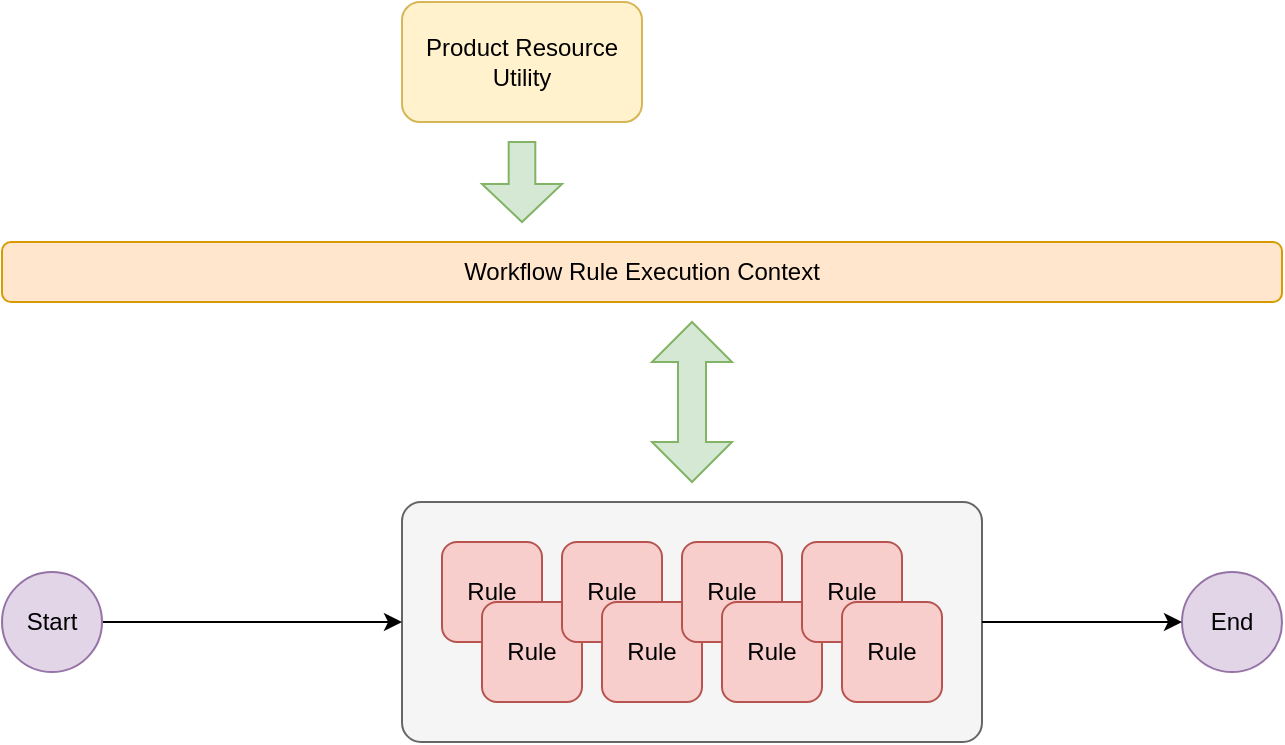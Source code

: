 <mxfile version="14.8.5" type="github"><diagram id="hTCVKfebcieCWzZttNqK" name="Page-1"><mxGraphModel dx="1422" dy="882" grid="1" gridSize="10" guides="1" tooltips="1" connect="1" arrows="1" fold="1" page="1" pageScale="1" pageWidth="827" pageHeight="1169" math="0" shadow="0"><root><mxCell id="0"/><mxCell id="1" parent="0"/><mxCell id="T5KMe1b91u3hppxIJgWO-10" value="" style="group" parent="1" vertex="1" connectable="0"><mxGeometry x="240" y="330" width="290" height="120" as="geometry"/></mxCell><mxCell id="T5KMe1b91u3hppxIJgWO-1" value="" style="rounded=1;whiteSpace=wrap;html=1;arcSize=8;fillColor=#f5f5f5;strokeColor=#666666;fontColor=#333333;" parent="T5KMe1b91u3hppxIJgWO-10" vertex="1"><mxGeometry width="290" height="120" as="geometry"/></mxCell><mxCell id="T5KMe1b91u3hppxIJgWO-2" value="Rule" style="rounded=1;whiteSpace=wrap;html=1;fillColor=#f8cecc;strokeColor=#b85450;" parent="T5KMe1b91u3hppxIJgWO-10" vertex="1"><mxGeometry x="20" y="20" width="50" height="50" as="geometry"/></mxCell><mxCell id="T5KMe1b91u3hppxIJgWO-3" value="Rule" style="rounded=1;whiteSpace=wrap;html=1;fillColor=#f8cecc;strokeColor=#b85450;" parent="T5KMe1b91u3hppxIJgWO-10" vertex="1"><mxGeometry x="40" y="50" width="50" height="50" as="geometry"/></mxCell><mxCell id="T5KMe1b91u3hppxIJgWO-4" value="Rule" style="rounded=1;whiteSpace=wrap;html=1;fillColor=#f8cecc;strokeColor=#b85450;" parent="T5KMe1b91u3hppxIJgWO-10" vertex="1"><mxGeometry x="80" y="20" width="50" height="50" as="geometry"/></mxCell><mxCell id="T5KMe1b91u3hppxIJgWO-5" value="Rule" style="rounded=1;whiteSpace=wrap;html=1;fillColor=#f8cecc;strokeColor=#b85450;" parent="T5KMe1b91u3hppxIJgWO-10" vertex="1"><mxGeometry x="100" y="50" width="50" height="50" as="geometry"/></mxCell><mxCell id="T5KMe1b91u3hppxIJgWO-6" value="Rule" style="rounded=1;whiteSpace=wrap;html=1;fillColor=#f8cecc;strokeColor=#b85450;" parent="T5KMe1b91u3hppxIJgWO-10" vertex="1"><mxGeometry x="140" y="20" width="50" height="50" as="geometry"/></mxCell><mxCell id="T5KMe1b91u3hppxIJgWO-7" value="Rule" style="rounded=1;whiteSpace=wrap;html=1;fillColor=#f8cecc;strokeColor=#b85450;" parent="T5KMe1b91u3hppxIJgWO-10" vertex="1"><mxGeometry x="160" y="50" width="50" height="50" as="geometry"/></mxCell><mxCell id="T5KMe1b91u3hppxIJgWO-8" value="Rule" style="rounded=1;whiteSpace=wrap;html=1;fillColor=#f8cecc;strokeColor=#b85450;" parent="T5KMe1b91u3hppxIJgWO-10" vertex="1"><mxGeometry x="200" y="20" width="50" height="50" as="geometry"/></mxCell><mxCell id="T5KMe1b91u3hppxIJgWO-9" value="Rule" style="rounded=1;whiteSpace=wrap;html=1;fillColor=#f8cecc;strokeColor=#b85450;" parent="T5KMe1b91u3hppxIJgWO-10" vertex="1"><mxGeometry x="220" y="50" width="50" height="50" as="geometry"/></mxCell><mxCell id="T5KMe1b91u3hppxIJgWO-12" value="Workflow Rule Execution Context" style="rounded=1;whiteSpace=wrap;html=1;fillColor=#ffe6cc;strokeColor=#d79b00;" parent="1" vertex="1"><mxGeometry x="40" y="200" width="640" height="30" as="geometry"/></mxCell><mxCell id="T5KMe1b91u3hppxIJgWO-17" style="edgeStyle=orthogonalEdgeStyle;rounded=0;orthogonalLoop=1;jettySize=auto;html=1;entryX=0;entryY=0.5;entryDx=0;entryDy=0;" parent="1" source="T5KMe1b91u3hppxIJgWO-15" target="T5KMe1b91u3hppxIJgWO-1" edge="1"><mxGeometry relative="1" as="geometry"><mxPoint x="145" y="390" as="targetPoint"/></mxGeometry></mxCell><mxCell id="T5KMe1b91u3hppxIJgWO-15" value="Start" style="ellipse;whiteSpace=wrap;html=1;aspect=fixed;fillColor=#e1d5e7;strokeColor=#9673a6;" parent="1" vertex="1"><mxGeometry x="40" y="365" width="50" height="50" as="geometry"/></mxCell><mxCell id="T5KMe1b91u3hppxIJgWO-16" value="End" style="ellipse;whiteSpace=wrap;html=1;aspect=fixed;fillColor=#e1d5e7;strokeColor=#9673a6;" parent="1" vertex="1"><mxGeometry x="630" y="365" width="50" height="50" as="geometry"/></mxCell><mxCell id="T5KMe1b91u3hppxIJgWO-19" style="edgeStyle=orthogonalEdgeStyle;rounded=0;orthogonalLoop=1;jettySize=auto;html=1;entryX=0;entryY=0.5;entryDx=0;entryDy=0;" parent="1" source="T5KMe1b91u3hppxIJgWO-1" target="T5KMe1b91u3hppxIJgWO-16" edge="1"><mxGeometry relative="1" as="geometry"/></mxCell><mxCell id="T5KMe1b91u3hppxIJgWO-20" value="Product Resource Utility" style="rounded=1;whiteSpace=wrap;html=1;fillColor=#fff2cc;strokeColor=#d6b656;" parent="1" vertex="1"><mxGeometry x="240" y="80" width="120" height="60" as="geometry"/></mxCell><mxCell id="T5KMe1b91u3hppxIJgWO-38" value="" style="shape=singleArrow;direction=south;whiteSpace=wrap;html=1;arrowWidth=0.333;arrowSize=0.475;fillColor=#d5e8d4;strokeColor=#82b366;" parent="1" vertex="1"><mxGeometry x="280" y="150" width="40" height="40" as="geometry"/></mxCell><mxCell id="T5KMe1b91u3hppxIJgWO-41" value="" style="shape=doubleArrow;direction=south;whiteSpace=wrap;html=1;arrowWidth=0.35;arrowSize=0.25;fillColor=#d5e8d4;strokeColor=#82b366;" parent="1" vertex="1"><mxGeometry x="365" y="240" width="40" height="80" as="geometry"/></mxCell></root></mxGraphModel></diagram></mxfile>